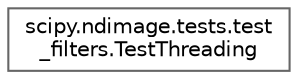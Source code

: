 digraph "Graphical Class Hierarchy"
{
 // LATEX_PDF_SIZE
  bgcolor="transparent";
  edge [fontname=Helvetica,fontsize=10,labelfontname=Helvetica,labelfontsize=10];
  node [fontname=Helvetica,fontsize=10,shape=box,height=0.2,width=0.4];
  rankdir="LR";
  Node0 [id="Node000000",label="scipy.ndimage.tests.test\l_filters.TestThreading",height=0.2,width=0.4,color="grey40", fillcolor="white", style="filled",URL="$d4/d7e/classscipy_1_1ndimage_1_1tests_1_1test__filters_1_1TestThreading.html",tooltip=" "];
}
